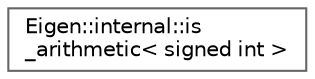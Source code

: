 digraph "Graphical Class Hierarchy"
{
 // LATEX_PDF_SIZE
  bgcolor="transparent";
  edge [fontname=Helvetica,fontsize=10,labelfontname=Helvetica,labelfontsize=10];
  node [fontname=Helvetica,fontsize=10,shape=box,height=0.2,width=0.4];
  rankdir="LR";
  Node0 [id="Node000000",label="Eigen::internal::is\l_arithmetic\< signed int \>",height=0.2,width=0.4,color="grey40", fillcolor="white", style="filled",URL="$structEigen_1_1internal_1_1is__arithmetic_3_01signed_01int_01_4.html",tooltip=" "];
}
